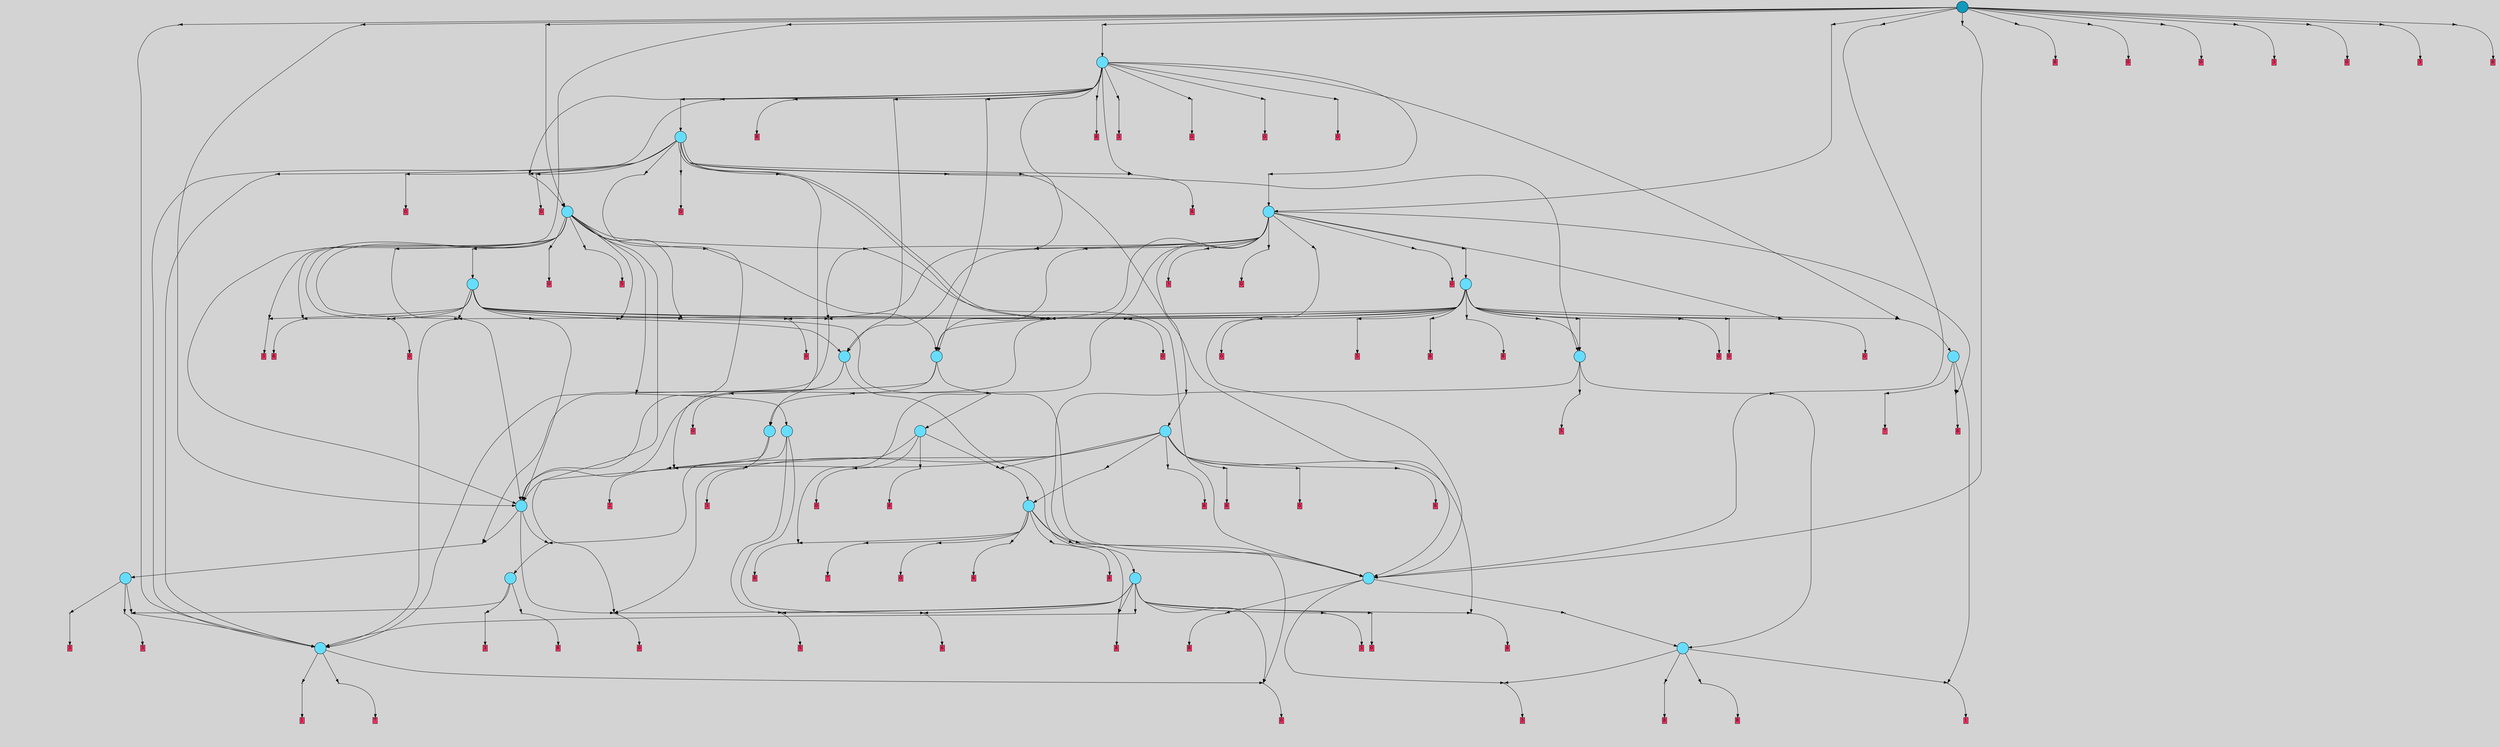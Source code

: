 // File exported with GEGELATI v1.3.1
// On the 2024-04-14 17:35:22
// With the File::TPGGraphDotExporter
digraph{
	graph[pad = "0.212, 0.055" bgcolor = lightgray]
	node[shape=circle style = filled label = ""]
		T0 [fillcolor="#66ddff"]
		T2 [fillcolor="#66ddff"]
		T5 [fillcolor="#66ddff"]
		T7 [fillcolor="#66ddff"]
		T61 [fillcolor="#66ddff"]
		T71 [fillcolor="#66ddff"]
		T97 [fillcolor="#66ddff"]
		T117 [fillcolor="#66ddff"]
		T127 [fillcolor="#66ddff"]
		T163 [fillcolor="#66ddff"]
		T185 [fillcolor="#66ddff"]
		T198 [fillcolor="#66ddff"]
		T221 [fillcolor="#66ddff"]
		T267 [fillcolor="#66ddff"]
		T282 [fillcolor="#66ddff"]
		T335 [fillcolor="#66ddff"]
		T405 [fillcolor="#66ddff"]
		T453 [fillcolor="#66ddff"]
		T464 [fillcolor="#66ddff"]
		T512 [fillcolor="#66ddff"]
		T616 [fillcolor="#66ddff"]
		T662 [fillcolor="#66ddff"]
		T1017 [fillcolor="#1199bb"]
		P39988 [fillcolor="#cccccc" shape=point] //
		I39988 [shape=box style=invis label="5|7&1|7#1|3#2|2#2|6&#92;n7|7&2|7#3|5#3|7#2|6&#92;n2|4&4|3#2|1#4|0#1|6&#92;n5|5&2|7#3|0#1|2#3|3&#92;n7|2&0|5#0|7#4|3#4|4&#92;n7|4&0|5#2|0#4|4#1|3&#92;n2|2&4|3#4|4#1|7#1|0&#92;n1|5&4|3#3|4#0|0#2|4&#92;n2|0&2|5#2|6#1|3#3|6&#92;n0|1&0|2#2|5#1|7#1|0&#92;n"]
		P39988 -> I39988[style=invis]
		A18702 [fillcolor="#ff3366" shape=box margin=0.03 width=0 height=0 label="0"]
		T0 -> P39988 -> A18702
		P39989 [fillcolor="#cccccc" shape=point] //
		I39989 [shape=box style=invis label="3|7&4|4#2|0#4|1#0|2&#92;n7|0&3|6#1|6#1|7#3|1&#92;n5|2&4|7#0|2#4|1#0|1&#92;n7|3&3|3#4|6#2|4#3|5&#92;n7|1&4|0#4|3#0|5#1|3&#92;n4|7&0|6#4|0#0|3#0|1&#92;n6|3&3|1#0|0#2|1#3|0&#92;n0|2&2|0#1|3#4|5#4|1&#92;n3|0&0|0#2|3#4|0#1|4&#92;n"]
		P39989 -> I39989[style=invis]
		A18703 [fillcolor="#ff3366" shape=box margin=0.03 width=0 height=0 label="1"]
		T0 -> P39989 -> A18703
		P39990 [fillcolor="#cccccc" shape=point] //
		I39990 [shape=box style=invis label="5|0&2|1#1|2#3|7#0|4&#92;n1|0&4|6#1|6#2|1#0|7&#92;n3|1&1|5#1|1#3|7#3|5&#92;n6|7&4|2#0|6#3|6#2|2&#92;n0|6&2|5#2|2#2|6#3|6&#92;n1|4&0|1#0|3#3|0#1|5&#92;n4|1&3|4#1|6#1|6#2|1&#92;n4|1&1|5#4|4#0|0#4|4&#92;n3|5&0|7#4|5#1|3#0|6&#92;n"]
		P39990 -> I39990[style=invis]
		A18704 [fillcolor="#ff3366" shape=box margin=0.03 width=0 height=0 label="2"]
		T2 -> P39990 -> A18704
		P39991 [fillcolor="#cccccc" shape=point] //
		I39991 [shape=box style=invis label="5|1&2|5#3|6#0|3#1|3&#92;n7|0&4|3#0|1#0|7#2|1&#92;n3|4&1|5#3|5#0|3#2|7&#92;n5|6&1|3#3|2#0|2#0|3&#92;n4|2&4|3#4|7#2|0#2|0&#92;n5|1&2|2#4|2#1|6#2|6&#92;n4|2&2|0#3|7#1|1#1|0&#92;n6|6&3|6#3|0#2|5#1|0&#92;n7|7&4|6#4|0#3|2#2|3&#92;n"]
		P39991 -> I39991[style=invis]
		A18705 [fillcolor="#ff3366" shape=box margin=0.03 width=0 height=0 label="3"]
		T2 -> P39991 -> A18705
		P39992 [fillcolor="#cccccc" shape=point] //
		I39992 [shape=box style=invis label="5|7&3|1#4|4#0|6#1|3&#92;n6|7&3|6#0|6#0|0#0|4&#92;n7|6&1|1#0|4#2|6#2|2&#92;n6|6&0|2#1|4#0|6#0|4&#92;n"]
		P39992 -> I39992[style=invis]
		A18706 [fillcolor="#ff3366" shape=box margin=0.03 width=0 height=0 label="5"]
		T5 -> P39992 -> A18706
		P39993 [fillcolor="#cccccc" shape=point] //
		I39993 [shape=box style=invis label="7|5&0|2#4|6#4|1#3|2&#92;n5|7&2|7#1|0#4|3#1|0&#92;n1|1&4|7#2|0#3|0#3|7&#92;n0|6&0|2#3|5#3|2#1|7&#92;n2|7&2|3#4|4#0|4#4|2&#92;n5|1&2|7#4|7#1|5#1|4&#92;n"]
		P39993 -> I39993[style=invis]
		A18707 [fillcolor="#ff3366" shape=box margin=0.03 width=0 height=0 label="6"]
		T5 -> P39993 -> A18707
		P39994 [fillcolor="#cccccc" shape=point] //
		I39994 [shape=box style=invis label="3|7&1|4#2|0#4|5#2|4&#92;n2|0&4|0#3|1#3|3#1|6&#92;n4|3&0|3#0|0#1|6#0|0&#92;n6|7&1|3#0|5#1|4#0|7&#92;n7|0&4|1#0|0#2|4#0|1&#92;n1|0&1|5#3|4#1|6#2|3&#92;n0|1&0|7#4|5#0|3#3|4&#92;n1|0&2|5#2|3#2|3#3|1&#92;n5|3&1|1#2|5#4|2#2|7&#92;n6|7&0|2#0|0#0|3#1|2&#92;n"]
		P39994 -> I39994[style=invis]
		A18708 [fillcolor="#ff3366" shape=box margin=0.03 width=0 height=0 label="7"]
		T7 -> P39994 -> A18708
		P39995 [fillcolor="#cccccc" shape=point] //
		I39995 [shape=box style=invis label="1|0&1|0#0|6#2|5#1|0&#92;n0|5&0|2#4|3#3|3#3|2&#92;n6|2&3|5#4|4#2|6#4|2&#92;n6|6&4|4#2|1#4|5#0|1&#92;n2|1&2|0#0|4#3|6#0|2&#92;n"]
		P39995 -> I39995[style=invis]
		A18709 [fillcolor="#ff3366" shape=box margin=0.03 width=0 height=0 label="8"]
		T7 -> P39995 -> A18709
		P39996 [fillcolor="#cccccc" shape=point] //
		I39996 [shape=box style=invis label="3|4&1|4#4|1#4|2#0|6&#92;n5|4&3|1#1|7#0|1#1|6&#92;n1|4&3|3#3|7#0|7#3|3&#92;n1|2&4|7#0|2#4|6#1|2&#92;n1|1&2|4#1|4#3|1#0|0&#92;n1|1&0|3#1|4#3|7#0|5&#92;n3|4&4|5#2|0#4|0#0|4&#92;n4|3&2|4#4|4#3|2#2|2&#92;n2|0&4|6#1|7#1|7#2|4&#92;n4|4&0|4#3|7#2|4#2|2&#92;n"]
		P39996 -> I39996[style=invis]
		A18710 [fillcolor="#ff3366" shape=box margin=0.03 width=0 height=0 label="7"]
		T0 -> P39996 -> A18710
		T5 -> P39990
		P39997 [fillcolor="#cccccc" shape=point] //
		I39997 [shape=box style=invis label="0|1&2|3#2|1#0|4#1|2&#92;n"]
		P39997 -> I39997[style=invis]
		A18711 [fillcolor="#ff3366" shape=box margin=0.03 width=0 height=0 label="1"]
		T7 -> P39997 -> A18711
		P39998 [fillcolor="#cccccc" shape=point] //
		I39998 [shape=box style=invis label="7|1&3|6#3|3#2|2#1|6&#92;n1|0&3|2#3|2#1|2#2|4&#92;n4|3&1|5#2|4#4|0#0|0&#92;n1|7&1|7#4|7#1|3#3|4&#92;n"]
		P39998 -> I39998[style=invis]
		A18712 [fillcolor="#ff3366" shape=box margin=0.03 width=0 height=0 label="3"]
		T61 -> P39998 -> A18712
		T61 -> P39997
		P39999 [fillcolor="#cccccc" shape=point] //
		I39999 [shape=box style=invis label="0|0&2|6#3|7#1|4#2|2&#92;n1|0&3|5#0|0#4|1#1|3&#92;n3|3&1|4#4|6#4|4#4|0&#92;n1|1&0|2#3|7#4|6#0|5&#92;n1|7&3|4#3|6#2|2#2|4&#92;n"]
		P39999 -> I39999[style=invis]
		A18713 [fillcolor="#ff3366" shape=box margin=0.03 width=0 height=0 label="8"]
		T61 -> P39999 -> A18713
		P40000 [fillcolor="#cccccc" shape=point] //
		I40000 [shape=box style=invis label="0|0&1|3#3|2#1|4#2|2&#92;n1|7&3|4#3|6#2|2#3|4&#92;n0|0&3|6#4|3#4|3#3|3&#92;n"]
		P40000 -> I40000[style=invis]
		A18714 [fillcolor="#ff3366" shape=box margin=0.03 width=0 height=0 label="8"]
		T61 -> P40000 -> A18714
		P40001 [fillcolor="#cccccc" shape=point] //
		I40001 [shape=box style=invis label="0|0&1|2#4|4#1|5#0|7&#92;n4|1&0|1#2|7#4|6#0|5&#92;n7|4&0|0#2|0#4|2#4|0&#92;n3|1&4|0#4|4#4|7#3|0&#92;n"]
		P40001 -> I40001[style=invis]
		A18715 [fillcolor="#ff3366" shape=box margin=0.03 width=0 height=0 label="8"]
		T71 -> P40001 -> A18715
		P40002 [fillcolor="#cccccc" shape=point] //
		I40002 [shape=box style=invis label="2|0&4|4#2|1#4|5#1|6&#92;n0|3&3|7#4|7#3|7#0|5&#92;n5|5&2|3#1|6#1|2#2|0&#92;n7|7&2|7#2|5#3|1#3|5&#92;n5|3&0|6#2|2#2|2#4|0&#92;n2|5&2|5#3|4#1|6#1|2&#92;n6|1&1|6#0|0#0|3#4|2&#92;n"]
		P40002 -> I40002[style=invis]
		T71 -> P40002 -> T61
		T71 -> P39998
		P40003 [fillcolor="#cccccc" shape=point] //
		I40003 [shape=box style=invis label="7|3&0|4#3|7#0|1#2|1&#92;n4|1&2|3#1|0#2|1#0|0&#92;n6|3&2|3#1|0#1|1#0|4&#92;n4|0&2|2#0|3#4|2#0|5&#92;n3|2&0|2#3|7#0|1#0|2&#92;n2|5&4|7#1|4#3|2#0|7&#92;n"]
		P40003 -> I40003[style=invis]
		T97 -> P40003 -> T61
		P40004 [fillcolor="#cccccc" shape=point] //
		I40004 [shape=box style=invis label="0|7&4|4#3|2#2|7#2|4&#92;n4|4&0|5#0|5#3|4#3|2&#92;n5|7&2|1#4|6#1|4#0|5&#92;n1|2&4|3#4|0#1|1#0|0&#92;n0|1&2|2#1|4#3|1#1|6&#92;n6|6&1|0#0|5#2|1#4|5&#92;n5|2&1|1#1|6#2|0#4|0&#92;n4|0&2|6#1|1#1|2#4|2&#92;n"]
		P40004 -> I40004[style=invis]
		A18716 [fillcolor="#ff3366" shape=box margin=0.03 width=0 height=0 label="5"]
		T97 -> P40004 -> A18716
		T97 -> P39988
		P40005 [fillcolor="#cccccc" shape=point] //
		I40005 [shape=box style=invis label="1|1&0|1#3|7#4|6#0|5&#92;n0|0&2|6#3|2#1|4#2|2&#92;n3|4&1|3#2|2#3|7#0|7&#92;n1|7&3|4#3|6#2|2#2|4&#92;n"]
		P40005 -> I40005[style=invis]
		T117 -> P40005 -> T0
		P40006 [fillcolor="#cccccc" shape=point] //
		I40006 [shape=box style=invis label="2|2&3|1#3|6#2|3#1|3&#92;n7|4&3|6#3|3#2|2#1|6&#92;n5|6&1|3#0|0#3|2#0|1&#92;n4|7&1|0#2|4#4|0#0|4&#92;n5|0&0|3#0|3#3|3#3|3&#92;n0|2&0|3#4|5#4|6#4|7&#92;n"]
		P40006 -> I40006[style=invis]
		A18717 [fillcolor="#ff3366" shape=box margin=0.03 width=0 height=0 label="3"]
		T117 -> P40006 -> A18717
		P40007 [fillcolor="#cccccc" shape=point] //
		I40007 [shape=box style=invis label="2|2&0|1#3|6#2|3#1|3&#92;n7|1&3|6#3|3#2|2#1|6&#92;n5|6&2|3#0|0#3|2#0|1&#92;n4|7&1|0#2|4#4|0#0|4&#92;n4|5&0|3#3|4#3|4#3|3&#92;n1|2&2|7#3|3#1|5#3|1&#92;n"]
		P40007 -> I40007[style=invis]
		A18718 [fillcolor="#ff3366" shape=box margin=0.03 width=0 height=0 label="3"]
		T117 -> P40007 -> A18718
		P40008 [fillcolor="#cccccc" shape=point] //
		I40008 [shape=box style=invis label="0|0&1|6#3|2#1|4#2|2&#92;n1|0&0|1#3|7#4|6#0|5&#92;n2|5&3|1#4|1#3|0#3|7&#92;n1|7&3|4#3|6#2|2#2|4&#92;n"]
		P40008 -> I40008[style=invis]
		A18719 [fillcolor="#ff3366" shape=box margin=0.03 width=0 height=0 label="8"]
		T127 -> P40008 -> A18719
		T127 -> P40005
		P40009 [fillcolor="#cccccc" shape=point] //
		I40009 [shape=box style=invis label="0|2&4|1#1|1#1|7#2|3&#92;n4|7&3|3#2|5#0|6#3|7&#92;n6|7&2|7#2|3#2|4#3|0&#92;n1|2&2|7#3|0#3|5#3|1&#92;n4|7&1|4#2|1#2|6#0|1&#92;n5|0&2|7#0|0#3|2#1|1&#92;n6|5&0|5#4|4#0|3#4|5&#92;n"]
		P40009 -> I40009[style=invis]
		A18720 [fillcolor="#ff3366" shape=box margin=0.03 width=0 height=0 label="3"]
		T127 -> P40009 -> A18720
		P40010 [fillcolor="#cccccc" shape=point] //
		I40010 [shape=box style=invis label="2|5&1|2#1|7#4|0#1|7&#92;n2|6&0|7#4|7#2|7#4|3&#92;n4|2&0|4#2|7#2|6#0|5&#92;n3|5&2|1#0|6#0|1#2|4&#92;n3|3&1|1#1|7#2|1#2|5&#92;n0|7&3|2#1|5#1|6#1|4&#92;n"]
		P40010 -> I40010[style=invis]
		A18721 [fillcolor="#ff3366" shape=box margin=0.03 width=0 height=0 label="0"]
		T163 -> P40010 -> A18721
		P40011 [fillcolor="#cccccc" shape=point] //
		I40011 [shape=box style=invis label="1|0&3|5#0|0#4|1#1|3&#92;n0|0&2|6#3|7#1|4#2|2&#92;n3|3&1|4#4|6#4|4#4|0&#92;n1|2&4|6#4|1#1|4#4|3&#92;n1|1&0|2#3|7#4|6#0|1&#92;n1|7&3|4#3|6#2|2#2|4&#92;n"]
		P40011 -> I40011[style=invis]
		T163 -> P40011 -> T117
		P40012 [fillcolor="#cccccc" shape=point] //
		I40012 [shape=box style=invis label="6|6&0|2#1|4#1|6#0|4&#92;n7|6&1|1#0|4#2|6#2|2&#92;n5|7&3|1#4|4#0|6#1|3&#92;n"]
		P40012 -> I40012[style=invis]
		T163 -> P40012 -> T127
		P40013 [fillcolor="#cccccc" shape=point] //
		I40013 [shape=box style=invis label="5|0&1|2#2|2#0|1#4|3&#92;n6|6&2|6#4|0#1|5#1|7&#92;n"]
		P40013 -> I40013[style=invis]
		A18722 [fillcolor="#ff3366" shape=box margin=0.03 width=0 height=0 label="0"]
		T185 -> P40013 -> A18722
		P40014 [fillcolor="#cccccc" shape=point] //
		I40014 [shape=box style=invis label="0|0&1|3#3|2#1|4#2|2&#92;n3|4&1|3#2|2#2|7#0|7&#92;n0|0&3|6#4|3#4|3#3|3&#92;n1|7&3|4#3|6#2|2#2|4&#92;n"]
		P40014 -> I40014[style=invis]
		A18723 [fillcolor="#ff3366" shape=box margin=0.03 width=0 height=0 label="8"]
		T185 -> P40014 -> A18723
		P40015 [fillcolor="#cccccc" shape=point] //
		I40015 [shape=box style=invis label="5|6&4|2#4|1#3|1#4|2&#92;n1|2&1|3#4|1#2|1#0|7&#92;n6|0&1|4#0|5#1|7#4|5&#92;n3|3&4|1#2|1#4|3#4|1&#92;n5|7&0|1#2|6#1|6#2|4&#92;n"]
		P40015 -> I40015[style=invis]
		T185 -> P40015 -> T163
		P40016 [fillcolor="#cccccc" shape=point] //
		I40016 [shape=box style=invis label="7|1&3|6#3|3#2|2#1|4&#92;n2|2&3|2#1|5#0|7#0|5&#92;n6|2&1|7#1|5#4|0#1|2&#92;n1|2&2|4#3|3#1|4#3|1&#92;n1|4&3|2#4|5#1|2#3|7&#92;n3|5&1|1#2|7#1|4#0|7&#92;n3|0&0|5#3|0#4|7#3|3&#92;n1|2&2|3#3|0#0|3#1|3&#92;n"]
		P40016 -> I40016[style=invis]
		A18724 [fillcolor="#ff3366" shape=box margin=0.03 width=0 height=0 label="3"]
		T198 -> P40016 -> A18724
		P40017 [fillcolor="#cccccc" shape=point] //
		I40017 [shape=box style=invis label="0|1&4|2#4|5#3|4#0|3&#92;n4|0&3|2#4|4#3|4#3|7&#92;n6|3&3|7#2|4#2|5#2|1&#92;n"]
		P40017 -> I40017[style=invis]
		A18725 [fillcolor="#ff3366" shape=box margin=0.03 width=0 height=0 label="8"]
		T198 -> P40017 -> A18725
		P40018 [fillcolor="#cccccc" shape=point] //
		I40018 [shape=box style=invis label="1|5&1|5#1|0#3|4#3|5&#92;n0|0&2|6#3|2#1|4#2|2&#92;n2|6&1|1#1|4#3|3#0|7&#92;n1|7&2|4#3|6#2|2#2|4&#92;n3|4&1|3#2|2#2|7#0|7&#92;n"]
		P40018 -> I40018[style=invis]
		T198 -> P40018 -> T0
		T198 -> P39992
		P40019 [fillcolor="#cccccc" shape=point] //
		I40019 [shape=box style=invis label="5|7&1|7#1|3#2|2#2|6&#92;n7|7&2|7#3|5#3|7#2|6&#92;n2|4&4|3#2|1#4|0#1|6&#92;n5|5&2|7#3|0#1|2#1|3&#92;n7|2&0|5#0|7#4|3#4|4&#92;n2|0&2|5#2|6#1|3#3|6&#92;n2|2&4|3#4|4#1|7#1|0&#92;n7|4&0|5#2|0#4|4#1|3&#92;n0|1&0|2#2|5#1|7#1|0&#92;n"]
		P40019 -> I40019[style=invis]
		A18726 [fillcolor="#ff3366" shape=box margin=0.03 width=0 height=0 label="0"]
		T198 -> P40019 -> A18726
		T198 -> P39988
		T198 -> P39993
		T198 -> P40014
		T198 -> P40010
		P40020 [fillcolor="#cccccc" shape=point] //
		I40020 [shape=box style=invis label="2|0&1|5#3|2#0|3#3|3&#92;n3|4&1|3#2|2#0|7#0|5&#92;n7|2&0|4#3|6#0|0#4|2&#92;n1|7&3|4#3|6#1|2#2|4&#92;n"]
		P40020 -> I40020[style=invis]
		T221 -> P40020 -> T71
		P40021 [fillcolor="#cccccc" shape=point] //
		I40021 [shape=box style=invis label="2|0&4|0#3|1#3|3#1|6&#92;n4|3&0|3#0|0#1|6#0|0&#92;n1|0&1|5#3|4#1|6#2|3&#92;n7|0&4|1#0|0#2|4#0|1&#92;n6|7&1|3#0|5#1|4#0|7&#92;n0|1&0|7#4|5#0|3#3|4&#92;n1|0&2|5#2|3#2|3#3|1&#92;n5|3&1|1#2|5#4|2#1|7&#92;n6|7&0|2#0|0#0|3#1|2&#92;n"]
		P40021 -> I40021[style=invis]
		A18727 [fillcolor="#ff3366" shape=box margin=0.03 width=0 height=0 label="7"]
		T221 -> P40021 -> A18727
		P40022 [fillcolor="#cccccc" shape=point] //
		I40022 [shape=box style=invis label="1|1&0|1#3|7#4|6#0|5&#92;n3|4&1|3#2|2#2|7#0|7&#92;n1|7&3|4#3|5#2|2#2|4&#92;n2|6&1|1#1|4#3|3#0|7&#92;n0|0&2|6#3|2#1|4#2|2&#92;n"]
		P40022 -> I40022[style=invis]
		A18728 [fillcolor="#ff3366" shape=box margin=0.03 width=0 height=0 label="8"]
		T221 -> P40022 -> A18728
		P40023 [fillcolor="#cccccc" shape=point] //
		I40023 [shape=box style=invis label="7|4&0|3#3|0#4|4#1|3&#92;n0|6&2|6#3|4#4|0#4|4&#92;n7|2&0|5#2|7#4|3#4|3&#92;n5|7&1|7#1|3#4|2#2|6&#92;n7|5&3|3#2|0#3|6#0|6&#92;n2|0&2|5#2|4#1|3#3|6&#92;n7|7&2|7#3|5#3|7#2|6&#92;n"]
		P40023 -> I40023[style=invis]
		T221 -> P40023 -> T198
		P40024 [fillcolor="#cccccc" shape=point] //
		I40024 [shape=box style=invis label="7|2&0|5#0|7#4|3#4|4&#92;n5|0&0|4#2|6#2|6#2|5&#92;n0|4&3|3#4|1#1|0#3|6&#92;n0|1&0|2#0|5#1|7#1|0&#92;n2|6&2|5#2|5#1|3#3|6&#92;n1|5&4|3#3|4#0|0#2|4&#92;n0|2&0|1#1|5#1|5#1|1&#92;n7|4&0|5#2|0#0|4#1|3&#92;n"]
		P40024 -> I40024[style=invis]
		A18729 [fillcolor="#ff3366" shape=box margin=0.03 width=0 height=0 label="0"]
		T221 -> P40024 -> A18729
		P40025 [fillcolor="#cccccc" shape=point] //
		I40025 [shape=box style=invis label="5|0&3|2#4|4#3|4#0|7&#92;n"]
		P40025 -> I40025[style=invis]
		A18730 [fillcolor="#ff3366" shape=box margin=0.03 width=0 height=0 label="8"]
		T221 -> P40025 -> A18730
		P40026 [fillcolor="#cccccc" shape=point] //
		I40026 [shape=box style=invis label="1|7&3|4#3|6#1|2#2|4&#92;n3|4&1|3#2|2#2|7#0|5&#92;n2|0&1|5#3|2#0|3#3|3&#92;n"]
		P40026 -> I40026[style=invis]
		A18731 [fillcolor="#ff3366" shape=box margin=0.03 width=0 height=0 label="8"]
		T221 -> P40026 -> A18731
		P40027 [fillcolor="#cccccc" shape=point] //
		I40027 [shape=box style=invis label="1|3&3|3#4|7#1|3#0|1&#92;n5|0&3|3#0|5#1|5#2|6&#92;n1|3&1|5#0|1#4|7#3|5&#92;n3|2&0|2#0|0#1|0#3|5&#92;n2|3&4|4#3|0#1|4#1|5&#92;n5|3&0|7#2|4#1|7#4|7&#92;n6|7&3|3#2|5#4|3#3|5&#92;n6|2&4|0#2|7#1|6#0|7&#92;n5|6&1|5#0|2#4|0#1|3&#92;n7|5&3|1#3|7#4|2#1|3&#92;n"]
		P40027 -> I40027[style=invis]
		A18732 [fillcolor="#ff3366" shape=box margin=0.03 width=0 height=0 label="0"]
		T267 -> P40027 -> A18732
		T267 -> P40015
		P40028 [fillcolor="#cccccc" shape=point] //
		I40028 [shape=box style=invis label="3|3&4|7#2|1#4|3#4|1&#92;n5|6&4|2#4|1#3|1#4|2&#92;n1|2&2|4#2|0#1|0#3|6&#92;n5|7&0|1#2|6#1|6#2|4&#92;n6|0&2|4#1|5#1|7#4|5&#92;n1|2&1|3#4|1#2|1#0|7&#92;n"]
		P40028 -> I40028[style=invis]
		T267 -> P40028 -> T221
		P40029 [fillcolor="#cccccc" shape=point] //
		I40029 [shape=box style=invis label="5|0&3|3#4|4#3|7#0|7&#92;n7|2&1|3#4|6#4|1#1|3&#92;n"]
		P40029 -> I40029[style=invis]
		A18733 [fillcolor="#ff3366" shape=box margin=0.03 width=0 height=0 label="8"]
		T267 -> P40029 -> A18733
		P40030 [fillcolor="#cccccc" shape=point] //
		I40030 [shape=box style=invis label="0|1&4|2#4|5#3|4#0|3&#92;n7|0&3|2#1|4#0|0#3|3&#92;n6|3&0|7#2|4#2|5#3|1&#92;n"]
		P40030 -> I40030[style=invis]
		A18734 [fillcolor="#ff3366" shape=box margin=0.03 width=0 height=0 label="8"]
		T282 -> P40030 -> A18734
		T282 -> P40015
		P40031 [fillcolor="#cccccc" shape=point] //
		I40031 [shape=box style=invis label="5|6&4|2#4|1#3|1#4|2&#92;n1|2&2|4#2|0#1|0#3|6&#92;n6|7&0|1#4|3#3|6#3|1&#92;n6|0&2|4#1|5#1|7#4|5&#92;n5|7&0|1#2|6#1|6#2|4&#92;n1|2&1|3#4|1#2|1#0|7&#92;n"]
		P40031 -> I40031[style=invis]
		T282 -> P40031 -> T221
		P40032 [fillcolor="#cccccc" shape=point] //
		I40032 [shape=box style=invis label="7|2&0|5#0|7#4|3#4|1&#92;n5|0&0|4#2|6#2|6#2|5&#92;n0|4&3|3#4|1#1|0#3|6&#92;n7|4&0|5#2|0#0|4#1|3&#92;n2|6&2|5#2|5#1|3#3|6&#92;n0|2&0|1#1|5#1|5#1|1&#92;n0|1&0|2#0|5#1|7#1|0&#92;n"]
		P40032 -> I40032[style=invis]
		A18735 [fillcolor="#ff3366" shape=box margin=0.03 width=0 height=0 label="0"]
		T282 -> P40032 -> A18735
		T282 -> P40017
		P40033 [fillcolor="#cccccc" shape=point] //
		I40033 [shape=box style=invis label="7|6&2|2#1|3#4|0#4|3&#92;n4|7&2|1#0|1#2|2#4|6&#92;n5|4&0|2#4|4#4|6#4|7&#92;n0|0&3|4#3|2#2|4#2|2&#92;n0|3&4|5#4|6#2|3#2|0&#92;n0|5&3|6#2|4#1|0#0|2&#92;n"]
		P40033 -> I40033[style=invis]
		A18736 [fillcolor="#ff3366" shape=box margin=0.03 width=0 height=0 label="8"]
		T282 -> P40033 -> A18736
		T282 -> P40010
		T282 -> P40012
		T282 -> P40028
		P40034 [fillcolor="#cccccc" shape=point] //
		I40034 [shape=box style=invis label="4|7&2|1#0|1#2|2#3|6&#92;n0|3&4|5#4|6#2|3#2|0&#92;n4|4&0|2#4|4#4|6#4|7&#92;n7|3&3|0#3|4#0|5#1|0&#92;n0|0&3|4#3|2#2|4#2|2&#92;n"]
		P40034 -> I40034[style=invis]
		A18737 [fillcolor="#ff3366" shape=box margin=0.03 width=0 height=0 label="8"]
		T282 -> P40034 -> A18737
		T335 -> P40011
		P40035 [fillcolor="#cccccc" shape=point] //
		I40035 [shape=box style=invis label="7|5&0|2#4|6#4|1#3|2&#92;n5|7&2|7#1|0#4|3#1|0&#92;n2|7&2|3#4|4#0|4#4|2&#92;n0|4&0|2#3|5#3|2#1|7&#92;n1|1&4|7#2|0#3|0#3|7&#92;n"]
		P40035 -> I40035[style=invis]
		T335 -> P40035 -> T2
		P40036 [fillcolor="#cccccc" shape=point] //
		I40036 [shape=box style=invis label="2|2&0|1#3|6#2|3#1|3&#92;n4|7&1|0#2|4#4|1#0|4&#92;n4|5&2|3#3|4#3|4#3|3&#92;n0|2&0|3#4|5#4|6#4|0&#92;n3|0&4|1#2|2#4|0#0|4&#92;n5|6&2|3#0|0#3|2#0|1&#92;n1|2&2|7#3|3#1|5#3|1&#92;n"]
		P40036 -> I40036[style=invis]
		T335 -> P40036 -> T267
		P40037 [fillcolor="#cccccc" shape=point] //
		I40037 [shape=box style=invis label="0|1&4|2#4|5#3|4#0|3&#92;n6|3&0|7#2|4#2|5#2|1&#92;n4|0&3|2#4|4#3|4#3|7&#92;n"]
		P40037 -> I40037[style=invis]
		A18738 [fillcolor="#ff3366" shape=box margin=0.03 width=0 height=0 label="8"]
		T405 -> P40037 -> A18738
		P40038 [fillcolor="#cccccc" shape=point] //
		I40038 [shape=box style=invis label="3|4&1|3#2|2#3|7#0|5&#92;n7|6&3|4#4|3#0|3#0|1&#92;n7|0&0|4#3|6#0|0#4|2&#92;n1|7&3|4#3|6#1|2#2|4&#92;n"]
		P40038 -> I40038[style=invis]
		T405 -> P40038 -> T71
		P40039 [fillcolor="#cccccc" shape=point] //
		I40039 [shape=box style=invis label="7|2&0|5#3|7#4|3#3|4&#92;n5|5&2|7#3|0#3|2#3|3&#92;n0|0&2|6#1|3#3|3#4|7&#92;n1|4&1|7#0|1#0|2#4|5&#92;n1|5&4|3#3|4#0|0#2|4&#92;n0|4&2|5#1|0#0|0#1|4&#92;n2|6&0|0#0|4#2|7#1|6&#92;n2|4&4|3#2|1#4|0#1|4&#92;n7|7&2|7#1|5#3|7#2|1&#92;n2|2&0|3#4|4#1|7#1|0&#92;n"]
		P40039 -> I40039[style=invis]
		A18739 [fillcolor="#ff3366" shape=box margin=0.03 width=0 height=0 label="0"]
		T405 -> P40039 -> A18739
		P40040 [fillcolor="#cccccc" shape=point] //
		I40040 [shape=box style=invis label="7|4&0|5#2|3#0|4#1|3&#92;n5|0&0|4#2|6#2|6#2|5&#92;n0|2&0|1#1|5#1|5#1|1&#92;n0|1&0|2#0|5#1|7#1|0&#92;n3|1&4|1#1|4#1|1#2|4&#92;n1|6&2|5#0|7#0|0#1|3&#92;n0|4&4|3#4|1#1|0#3|6&#92;n1|5&4|3#3|4#0|0#2|4&#92;n2|6&0|5#2|5#1|3#3|6&#92;n"]
		P40040 -> I40040[style=invis]
		A18740 [fillcolor="#ff3366" shape=box margin=0.03 width=0 height=0 label="0"]
		T405 -> P40040 -> A18740
		P40041 [fillcolor="#cccccc" shape=point] //
		I40041 [shape=box style=invis label="1|2&1|3#4|1#3|1#0|7&#92;n7|3&1|6#0|4#2|7#4|2&#92;n5|6&4|2#4|1#3|1#4|2&#92;n3|0&1|0#0|5#1|7#4|5&#92;n"]
		P40041 -> I40041[style=invis]
		T405 -> P40041 -> T163
		P40042 [fillcolor="#cccccc" shape=point] //
		I40042 [shape=box style=invis label="2|6&0|7#4|7#2|7#4|3&#92;n3|3&1|1#1|7#2|1#2|5&#92;n3|5&2|1#0|6#0|1#4|4&#92;n4|2&0|4#2|7#2|6#0|5&#92;n0|7&3|2#1|5#1|6#1|4&#92;n"]
		P40042 -> I40042[style=invis]
		A18741 [fillcolor="#ff3366" shape=box margin=0.03 width=0 height=0 label="0"]
		T405 -> P40042 -> A18741
		P40043 [fillcolor="#cccccc" shape=point] //
		I40043 [shape=box style=invis label="1|2&2|7#2|0#1|0#3|6&#92;n1|2&1|3#4|1#2|1#0|7&#92;n2|4&4|3#4|3#3|4#0|5&#92;n5|7&0|1#2|6#1|6#2|4&#92;n6|0&1|4#0|5#1|7#4|5&#92;n5|6&2|2#4|1#3|1#4|2&#92;n3|3&4|1#2|1#4|3#4|1&#92;n"]
		P40043 -> I40043[style=invis]
		T405 -> P40043 -> T335
		P40044 [fillcolor="#cccccc" shape=point] //
		I40044 [shape=box style=invis label="6|0&3|6#0|4#3|2#4|4&#92;n3|6&1|0#2|2#0|7#3|5&#92;n"]
		P40044 -> I40044[style=invis]
		T405 -> P40044 -> T185
		P40045 [fillcolor="#cccccc" shape=point] //
		I40045 [shape=box style=invis label="3|2&3|2#1|5#0|7#4|2&#92;n1|5&1|5#1|0#3|4#0|5&#92;n2|6&1|1#1|4#3|3#0|7&#92;n0|0&2|6#3|2#1|4#2|2&#92;n1|7&2|4#3|6#2|2#2|4&#92;n3|4&1|3#2|2#2|7#0|7&#92;n"]
		P40045 -> I40045[style=invis]
		T405 -> P40045 -> T0
		P40046 [fillcolor="#cccccc" shape=point] //
		I40046 [shape=box style=invis label="5|2&1|6#2|4#3|0#2|1&#92;n1|0&3|2#2|2#1|2#2|4&#92;n7|1&3|6#3|3#2|2#1|6&#92;n1|7&1|7#4|7#1|3#3|4&#92;n"]
		P40046 -> I40046[style=invis]
		A18742 [fillcolor="#ff3366" shape=box margin=0.03 width=0 height=0 label="3"]
		T405 -> P40046 -> A18742
		P40047 [fillcolor="#cccccc" shape=point] //
		I40047 [shape=box style=invis label="0|0&2|6#3|2#1|4#2|2&#92;n1|5&1|5#1|0#3|4#0|5&#92;n2|6&1|1#1|4#3|3#0|7&#92;n3|2&3|2#1|5#0|7#4|2&#92;n2|0&1|0#4|0#3|1#2|3&#92;n1|7&2|4#3|6#2|2#2|4&#92;n"]
		P40047 -> I40047[style=invis]
		T405 -> P40047 -> T0
		T453 -> P40037
		T453 -> P40038
		T453 -> P40040
		P40048 [fillcolor="#cccccc" shape=point] //
		I40048 [shape=box style=invis label="1|2&1|3#4|1#3|1#0|7&#92;n7|3&1|6#0|4#2|7#4|2&#92;n5|6&4|2#4|1#3|1#4|2&#92;n3|0&1|0#0|5#1|7#4|5&#92;n5|2&0|2#3|2#1|5#0|6&#92;n"]
		P40048 -> I40048[style=invis]
		T453 -> P40048 -> T405
		P40049 [fillcolor="#cccccc" shape=point] //
		I40049 [shape=box style=invis label="0|6&4|5#0|2#2|1#4|7&#92;n0|3&0|7#0|4#0|5#1|6&#92;n3|7&1|1#1|7#1|1#2|5&#92;n2|0&2|0#2|7#3|0#0|4&#92;n4|2&0|4#2|7#4|6#0|5&#92;n2|0&1|1#3|2#2|1#0|0&#92;n0|7&3|2#4|5#1|4#1|4&#92;n"]
		P40049 -> I40049[style=invis]
		A18743 [fillcolor="#ff3366" shape=box margin=0.03 width=0 height=0 label="0"]
		T453 -> P40049 -> A18743
		P40050 [fillcolor="#cccccc" shape=point] //
		I40050 [shape=box style=invis label="3|2&2|7#2|0#1|0#3|6&#92;n1|2&1|3#4|1#2|1#0|7&#92;n3|3&4|1#2|1#4|3#4|1&#92;n5|7&0|1#2|6#1|6#2|4&#92;n6|0&1|4#0|5#1|7#4|5&#92;n5|6&2|2#4|1#3|1#4|2&#92;n2|4&4|3#4|3#3|4#0|5&#92;n"]
		P40050 -> I40050[style=invis]
		T453 -> P40050 -> T335
		T453 -> P40044
		T453 -> P40046
		T453 -> P40047
		T453 -> P40010
		P40051 [fillcolor="#cccccc" shape=point] //
		I40051 [shape=box style=invis label="0|0&0|5#3|6#0|6#2|3&#92;n7|6&1|4#1|6#2|5#4|3&#92;n3|5&4|1#0|4#3|4#4|2&#92;n0|7&3|4#4|0#1|5#1|1&#92;n6|2&0|2#2|4#4|3#3|4&#92;n4|6&0|6#2|5#1|2#1|4&#92;n2|3&2|0#1|7#4|6#1|1&#92;n"]
		P40051 -> I40051[style=invis]
		T453 -> P40051 -> T5
		P40052 [fillcolor="#cccccc" shape=point] //
		I40052 [shape=box style=invis label="4|0&2|6#1|1#0|2#4|2&#92;n7|5&2|1#1|0#1|1#0|6&#92;n0|3&2|3#4|0#1|3#3|5&#92;n3|0&3|6#2|0#4|7#1|2&#92;n1|5&4|3#4|0#1|1#0|0&#92;n3|4&0|4#0|7#3|0#2|3&#92;n0|6&2|7#1|4#3|1#1|6&#92;n1|6&0|4#1|5#4|2#0|0&#92;n1|4&0|5#0|5#4|7#0|4&#92;n"]
		P40052 -> I40052[style=invis]
		A18744 [fillcolor="#ff3366" shape=box margin=0.03 width=0 height=0 label="5"]
		T453 -> P40052 -> A18744
		P40053 [fillcolor="#cccccc" shape=point] //
		I40053 [shape=box style=invis label="3|4&1|3#2|2#3|7#0|5&#92;n7|0&0|4#3|6#0|0#4|2&#92;n7|6&3|6#4|3#0|3#0|1&#92;n"]
		P40053 -> I40053[style=invis]
		T453 -> P40053 -> T71
		P40054 [fillcolor="#cccccc" shape=point] //
		I40054 [shape=box style=invis label="3|0&1|0#0|5#1|7#4|5&#92;n0|7&2|1#0|5#0|7#3|6&#92;n1|2&1|3#4|1#2|1#0|7&#92;n5|6&4|2#4|1#3|1#4|2&#92;n"]
		P40054 -> I40054[style=invis]
		T453 -> P40054 -> T163
		P40055 [fillcolor="#cccccc" shape=point] //
		I40055 [shape=box style=invis label="4|0&3|2#4|4#3|4#3|7&#92;n4|1&4|4#1|0#4|7#4|1&#92;n0|1&4|2#4|5#3|4#0|3&#92;n5|7&0|0#4|2#1|2#2|3&#92;n1|3&0|7#3|4#2|1#4|1&#92;n2|0&3|0#2|7#0|4#1|4&#92;n2|2&1|0#0|6#2|1#4|0&#92;n"]
		P40055 -> I40055[style=invis]
		A18745 [fillcolor="#ff3366" shape=box margin=0.03 width=0 height=0 label="8"]
		T464 -> P40055 -> A18745
		P40056 [fillcolor="#cccccc" shape=point] //
		I40056 [shape=box style=invis label="4|7&0|7#2|0#4|3#1|2&#92;n1|0&1|5#1|5#1|3#2|5&#92;n1|2&2|7#3|3#1|5#3|1&#92;n5|0&4|3#0|0#3|2#0|1&#92;n1|1&3|6#3|3#2|7#1|1&#92;n"]
		P40056 -> I40056[style=invis]
		T464 -> P40056 -> T7
		P40057 [fillcolor="#cccccc" shape=point] //
		I40057 [shape=box style=invis label="1|0&1|0#0|6#2|5#1|0&#92;n0|5&0|2#4|3#3|2#3|2&#92;n6|6&4|4#2|1#4|5#0|1&#92;n6|2&3|5#4|4#2|6#4|2&#92;n2|1&2|0#0|4#3|6#0|2&#92;n"]
		P40057 -> I40057[style=invis]
		A18746 [fillcolor="#ff3366" shape=box margin=0.03 width=0 height=0 label="8"]
		T464 -> P40057 -> A18746
		P40058 [fillcolor="#cccccc" shape=point] //
		I40058 [shape=box style=invis label="2|0&4|4#2|1#4|3#0|6&#92;n4|2&0|0#0|2#4|4#1|5&#92;n6|1&2|7#3|7#3|3#3|3&#92;n7|3&2|1#1|7#2|5#2|5&#92;n4|1&0|0#1|5#4|0#1|1&#92;n5|3&1|1#3|7#4|5#4|0&#92;n1|0&0|0#1|3#3|2#2|7&#92;n5|3&3|1#3|5#1|5#3|3&#92;n"]
		P40058 -> I40058[style=invis]
		A18747 [fillcolor="#ff3366" shape=box margin=0.03 width=0 height=0 label="0"]
		T464 -> P40058 -> A18747
		P40059 [fillcolor="#cccccc" shape=point] //
		I40059 [shape=box style=invis label="1|2&1|3#4|1#2|1#0|7&#92;n3|0&1|0#0|5#1|7#4|5&#92;n5|6&4|2#4|1#3|1#4|2&#92;n"]
		P40059 -> I40059[style=invis]
		T464 -> P40059 -> T163
		T464 -> P40042
		T464 -> P40043
		T464 -> P40045
		P40060 [fillcolor="#cccccc" shape=point] //
		I40060 [shape=box style=invis label="5|1&1|5#0|1#4|2#3|0&#92;n0|2&0|1#1|5#1|5#1|1&#92;n7|2&0|5#0|7#4|3#4|4&#92;n0|4&0|3#4|1#1|0#3|6&#92;n2|6&2|5#2|5#1|3#3|6&#92;n5|0&0|4#2|6#2|6#2|5&#92;n0|0&4|2#1|6#0|4#3|5&#92;n7|4&0|5#2|0#0|4#1|3&#92;n"]
		P40060 -> I40060[style=invis]
		A18748 [fillcolor="#ff3366" shape=box margin=0.03 width=0 height=0 label="0"]
		T464 -> P40060 -> A18748
		P40061 [fillcolor="#cccccc" shape=point] //
		I40061 [shape=box style=invis label="1|3&4|6#4|5#4|6#2|3&#92;n6|6&3|1#3|3#4|2#3|5&#92;n3|0&1|5#2|1#1|6#0|2&#92;n2|5&3|4#2|5#1|3#0|5&#92;n6|2&3|1#4|3#0|1#1|5&#92;n4|4&2|2#4|5#0|6#0|5&#92;n0|5&4|0#4|5#1|6#0|4&#92;n1|4&4|1#3|0#3|4#0|4&#92;n"]
		P40061 -> I40061[style=invis]
		A18749 [fillcolor="#ff3366" shape=box margin=0.03 width=0 height=0 label="0"]
		T464 -> P40061 -> A18749
		P40062 [fillcolor="#cccccc" shape=point] //
		I40062 [shape=box style=invis label="1|6&2|0#4|0#1|6#1|0&#92;n1|5&3|3#4|0#4|6#0|0&#92;n0|0&4|0#0|1#2|3#1|7&#92;n0|2&2|1#2|3#0|0#0|3&#92;n0|4&2|4#2|7#3|5#2|2&#92;n0|1&3|2#0|5#4|7#1|3&#92;n2|1&4|2#2|3#4|2#2|3&#92;n7|2&2|0#0|1#4|3#4|4&#92;n"]
		P40062 -> I40062[style=invis]
		A18750 [fillcolor="#ff3366" shape=box margin=0.03 width=0 height=0 label="0"]
		T464 -> P40062 -> A18750
		P40063 [fillcolor="#cccccc" shape=point] //
		I40063 [shape=box style=invis label="7|2&2|1#3|3#1|7#2|7&#92;n0|0&1|6#3|2#1|4#2|2&#92;n1|7&3|4#3|6#2|2#2|4&#92;n3|4&1|3#2|2#2|7#0|7&#92;n1|1&0|1#1|7#4|6#0|5&#92;n"]
		P40063 -> I40063[style=invis]
		T464 -> P40063 -> T97
		P40064 [fillcolor="#cccccc" shape=point] //
		I40064 [shape=box style=invis label="5|7&2|1#4|6#1|4#0|5&#92;n4|4&0|5#0|5#3|4#3|2&#92;n0|7&4|4#3|2#4|7#2|4&#92;n1|2&4|3#4|0#1|1#0|0&#92;n0|1&2|2#1|4#3|1#1|6&#92;n6|6&1|0#0|5#2|1#4|5&#92;n5|2&1|1#1|6#2|0#4|0&#92;n4|0&2|6#1|1#1|2#4|2&#92;n"]
		P40064 -> I40064[style=invis]
		A18751 [fillcolor="#ff3366" shape=box margin=0.03 width=0 height=0 label="5"]
		T464 -> P40064 -> A18751
		P40065 [fillcolor="#cccccc" shape=point] //
		I40065 [shape=box style=invis label="7|2&2|1#3|3#1|7#2|7&#92;n0|0&1|6#3|2#1|4#2|2&#92;n1|7&3|4#3|6#2|2#2|4&#92;n1|1&0|1#1|7#4|6#0|5&#92;n3|5&1|3#2|2#2|7#0|7&#92;n6|7&0|7#2|3#3|2#4|0&#92;n"]
		P40065 -> I40065[style=invis]
		T464 -> P40065 -> T97
		T464 -> P40047
		T512 -> P39995
		P40066 [fillcolor="#cccccc" shape=point] //
		I40066 [shape=box style=invis label="3|6&1|2#3|1#3|5#4|3&#92;n7|2&1|2#1|0#4|5#0|6&#92;n2|0&3|6#4|5#1|2#3|6&#92;n"]
		P40066 -> I40066[style=invis]
		A18752 [fillcolor="#ff3366" shape=box margin=0.03 width=0 height=0 label="0"]
		T512 -> P40066 -> A18752
		T512 -> P40059
		P40067 [fillcolor="#cccccc" shape=point] //
		I40067 [shape=box style=invis label="4|1&1|6#0|3#1|1#2|1&#92;n5|6&2|2#4|6#3|1#0|2&#92;n6|0&2|6#1|6#3|4#0|6&#92;n2|6&2|0#1|3#3|2#1|5&#92;n5|4&0|1#4|5#0|4#2|2&#92;n5|7&1|5#4|6#2|5#0|5&#92;n3|2&1|3#4|1#2|1#0|7&#92;n5|7&0|1#2|6#1|1#2|4&#92;n2|4&4|3#1|3#3|4#1|5&#92;n"]
		P40067 -> I40067[style=invis]
		T512 -> P40067 -> T335
		P40068 [fillcolor="#cccccc" shape=point] //
		I40068 [shape=box style=invis label="6|0&2|6#0|4#3|2#4|4&#92;n3|6&1|0#2|2#0|7#0|5&#92;n"]
		P40068 -> I40068[style=invis]
		T512 -> P40068 -> T185
		T512 -> P40045
		P40069 [fillcolor="#cccccc" shape=point] //
		I40069 [shape=box style=invis label="3|1&1|5#0|7#2|0#0|5&#92;n2|0&2|1#3|6#2|3#1|3&#92;n5|7&4|5#1|5#3|0#2|2&#92;n"]
		P40069 -> I40069[style=invis]
		A18753 [fillcolor="#ff3366" shape=box margin=0.03 width=0 height=0 label="3"]
		T512 -> P40069 -> A18753
		P40070 [fillcolor="#cccccc" shape=point] //
		I40070 [shape=box style=invis label="2|6&2|5#2|5#1|3#3|6&#92;n0|2&0|1#1|5#1|5#1|1&#92;n7|2&0|5#0|7#4|3#4|4&#92;n0|4&0|3#4|1#1|0#3|6&#92;n0|0&4|2#1|6#0|4#3|5&#92;n5|0&0|4#2|6#2|6#2|5&#92;n5|1&1|5#0|1#4|2#3|0&#92;n7|1&0|5#2|0#0|3#1|3&#92;n"]
		P40070 -> I40070[style=invis]
		A18754 [fillcolor="#ff3366" shape=box margin=0.03 width=0 height=0 label="0"]
		T512 -> P40070 -> A18754
		P40071 [fillcolor="#cccccc" shape=point] //
		I40071 [shape=box style=invis label="4|5&2|1#1|3#2|1#1|7&#92;n3|4&1|3#0|2#2|7#0|7&#92;n1|1&0|1#1|7#4|6#0|6&#92;n0|0&1|6#1|2#1|4#2|2&#92;n"]
		P40071 -> I40071[style=invis]
		T512 -> P40071 -> T464
		T512 -> P40060
		T512 -> P40025
		P40072 [fillcolor="#cccccc" shape=point] //
		I40072 [shape=box style=invis label="7|0&0|4#3|6#0|0#4|2&#92;n3|4&1|3#2|2#0|7#0|5&#92;n1|7&3|4#3|6#1|2#2|4&#92;n1|0&4|6#0|7#3|6#3|2&#92;n"]
		P40072 -> I40072[style=invis]
		T512 -> P40072 -> T71
		P40073 [fillcolor="#cccccc" shape=point] //
		I40073 [shape=box style=invis label="5|5&2|7#3|0#0|2#3|3&#92;n1|4&1|7#0|1#0|2#4|5&#92;n2|6&4|3#2|1#4|0#1|4&#92;n5|7&1|7#1|3#2|2#2|6&#92;n2|2&0|3#4|4#1|7#1|0&#92;n7|7&2|7#3|5#3|7#2|1&#92;n0|0&2|6#1|3#4|3#4|7&#92;n7|2&0|5#3|7#4|3#3|4&#92;n1|5&4|3#3|4#0|0#2|4&#92;n"]
		P40073 -> I40073[style=invis]
		T512 -> P40073 -> T282
		T512 -> P40039
		P40074 [fillcolor="#cccccc" shape=point] //
		I40074 [shape=box style=invis label="4|6&4|0#2|1#4|5#0|1&#92;n1|0&1|0#0|6#2|5#1|0&#92;n7|2&0|0#4|7#4|7#3|6&#92;n6|5&3|5#4|4#2|6#4|2&#92;n2|1&2|0#0|4#3|6#0|2&#92;n"]
		P40074 -> I40074[style=invis]
		T616 -> P40074 -> T2
		T616 -> P40059
		P40075 [fillcolor="#cccccc" shape=point] //
		I40075 [shape=box style=invis label="7|2&1|1#2|4#0|3#0|0&#92;n7|6&2|7#4|4#2|7#0|2&#92;n4|6&0|6#3|2#2|4#4|3&#92;n0|0&1|7#1|0#0|7#1|7&#92;n6|6&1|5#4|2#0|3#3|7&#92;n2|7&3|2#0|5#0|4#3|4&#92;n"]
		P40075 -> I40075[style=invis]
		T616 -> P40075 -> T0
		P40076 [fillcolor="#cccccc" shape=point] //
		I40076 [shape=box style=invis label="5|5&2|7#3|0#3|2#3|3&#92;n0|0&2|6#1|3#3|3#4|7&#92;n2|4&4|3#2|1#4|0#1|4&#92;n7|7&2|7#3|5#3|7#0|1&#92;n1|5&4|3#3|4#0|0#2|4&#92;n4|5&4|0#1|3#2|3#4|2&#92;n5|7&1|7#1|3#2|2#2|6&#92;n1|4&1|7#0|1#0|2#4|5&#92;n7|7&0|5#3|7#4|3#3|4&#92;n2|2&0|3#4|4#1|7#1|0&#92;n"]
		P40076 -> I40076[style=invis]
		A18755 [fillcolor="#ff3366" shape=box margin=0.03 width=0 height=0 label="0"]
		T616 -> P40076 -> A18755
		P40077 [fillcolor="#cccccc" shape=point] //
		I40077 [shape=box style=invis label="5|6&4|2#4|1#3|1#4|2&#92;n3|0&1|0#0|5#1|7#4|5&#92;n1|2&3|3#4|1#2|1#0|7&#92;n"]
		P40077 -> I40077[style=invis]
		T616 -> P40077 -> T163
		P40078 [fillcolor="#cccccc" shape=point] //
		I40078 [shape=box style=invis label="3|4&1|3#2|2#2|7#0|7&#92;n0|0&1|6#3|2#1|4#2|2&#92;n7|2&0|1#3|3#1|7#2|7&#92;n1|7&3|4#3|6#2|2#2|4&#92;n3|6&0|0#3|3#0|4#4|0&#92;n1|1&0|1#1|7#4|6#0|5&#92;n"]
		P40078 -> I40078[style=invis]
		T616 -> P40078 -> T97
		P40079 [fillcolor="#cccccc" shape=point] //
		I40079 [shape=box style=invis label="7|0&0|4#3|6#0|0#4|2&#92;n1|7&3|4#3|6#1|2#2|4&#92;n5|4&1|3#2|2#0|7#0|5&#92;n1|0&4|6#0|7#3|6#3|2&#92;n0|3&0|6#0|7#1|0#4|2&#92;n"]
		P40079 -> I40079[style=invis]
		T616 -> P40079 -> T71
		P40080 [fillcolor="#cccccc" shape=point] //
		I40080 [shape=box style=invis label="7|7&2|7#1|5#3|7#2|1&#92;n1|4&1|4#0|1#0|2#4|5&#92;n6|5&3|5#3|5#3|6#1|5&#92;n1|5&4|3#4|4#0|0#2|4&#92;n2|2&0|3#4|4#1|7#1|0&#92;n2|6&0|0#0|4#2|7#1|6&#92;n7|4&2|5#1|0#0|0#1|4&#92;n4|1&1|7#1|1#1|3#4|1&#92;n7|2&0|5#3|7#4|3#0|4&#92;n3|0&2|2#1|3#3|3#4|0&#92;n"]
		P40080 -> I40080[style=invis]
		A18756 [fillcolor="#ff3366" shape=box margin=0.03 width=0 height=0 label="0"]
		T616 -> P40080 -> A18756
		P40081 [fillcolor="#cccccc" shape=point] //
		I40081 [shape=box style=invis label="2|4&0|0#3|7#1|3#1|6&#92;n7|7&0|3#0|1#2|7#3|3&#92;n2|0&1|2#3|1#4|2#2|4&#92;n"]
		P40081 -> I40081[style=invis]
		T616 -> P40081 -> T453
		P40082 [fillcolor="#cccccc" shape=point] //
		I40082 [shape=box style=invis label="5|1&1|5#0|1#4|2#3|0&#92;n0|2&0|1#1|5#1|5#1|1&#92;n7|2&0|5#0|7#4|3#4|4&#92;n7|4&4|0#2|7#1|7#4|1&#92;n2|6&2|5#2|5#1|3#3|6&#92;n5|0&0|4#2|6#2|6#2|5&#92;n0|0&4|2#1|6#0|4#2|5&#92;n0|4&0|3#4|1#1|0#3|6&#92;n7|4&0|5#2|0#0|4#1|3&#92;n"]
		P40082 -> I40082[style=invis]
		A18757 [fillcolor="#ff3366" shape=box margin=0.03 width=0 height=0 label="0"]
		T616 -> P40082 -> A18757
		P40083 [fillcolor="#cccccc" shape=point] //
		I40083 [shape=box style=invis label="5|4&2|7#3|0#4|7#4|4&#92;n5|0&4|5#4|7#0|5#0|2&#92;n3|1&4|1#4|0#2|7#0|3&#92;n2|4&1|1#0|4#0|0#2|6&#92;n1|4&4|5#4|0#0|1#3|6&#92;n4|5&4|6#3|7#2|2#2|2&#92;n"]
		P40083 -> I40083[style=invis]
		A18758 [fillcolor="#ff3366" shape=box margin=0.03 width=0 height=0 label="8"]
		T616 -> P40083 -> A18758
		T616 -> P40059
		T662 -> P40056
		P40084 [fillcolor="#cccccc" shape=point] //
		I40084 [shape=box style=invis label="4|2&0|0#0|2#4|4#1|5&#92;n2|0&4|4#0|1#4|3#0|6&#92;n5|3&0|1#3|7#4|5#4|0&#92;n7|3&2|1#1|7#2|4#2|5&#92;n4|1&0|0#1|5#4|0#1|1&#92;n1|0&0|0#1|3#3|2#2|7&#92;n6|0&2|2#3|7#1|0#2|5&#92;n7|7&2|2#3|2#3|2#1|6&#92;n5|3&3|1#3|5#1|5#3|3&#92;n"]
		P40084 -> I40084[style=invis]
		T662 -> P40084 -> T512
		P40085 [fillcolor="#cccccc" shape=point] //
		I40085 [shape=box style=invis label="0|0&2|5#4|5#2|5#2|7&#92;n"]
		P40085 -> I40085[style=invis]
		T662 -> P40085 -> T185
		P40086 [fillcolor="#cccccc" shape=point] //
		I40086 [shape=box style=invis label="3|2&3|2#1|5#0|7#4|2&#92;n1|5&1|5#1|0#3|4#0|5&#92;n0|0&2|6#3|5#1|4#2|2&#92;n2|6&1|1#1|4#3|3#0|7&#92;n1|7&2|4#3|6#2|2#2|4&#92;n"]
		P40086 -> I40086[style=invis]
		T662 -> P40086 -> T0
		P40087 [fillcolor="#cccccc" shape=point] //
		I40087 [shape=box style=invis label="3|3&4|1#1|6#4|6#1|1&#92;n2|0&4|6#3|1#0|6#3|6&#92;n3|4&0|2#4|2#0|6#1|0&#92;n5|5&1|1#0|1#0|5#2|6&#92;n"]
		P40087 -> I40087[style=invis]
		A18759 [fillcolor="#ff3366" shape=box margin=0.03 width=0 height=0 label="8"]
		T662 -> P40087 -> A18759
		P40088 [fillcolor="#cccccc" shape=point] //
		I40088 [shape=box style=invis label="1|0&1|0#0|6#2|5#1|0&#92;n0|5&0|2#4|3#3|3#3|2&#92;n4|0&2|1#1|4#4|6#1|0&#92;n2|1&2|0#0|4#3|6#0|2&#92;n6|6&4|4#2|5#4|5#0|1&#92;n6|2&3|5#4|1#2|6#4|2&#92;n6|6&3|2#1|3#2|4#1|4&#92;n"]
		P40088 -> I40088[style=invis]
		A18760 [fillcolor="#ff3366" shape=box margin=0.03 width=0 height=0 label="8"]
		T662 -> P40088 -> A18760
		P40089 [fillcolor="#cccccc" shape=point] //
		I40089 [shape=box style=invis label="6|0&2|5#0|7#3|5#4|6&#92;n0|5&3|3#3|4#2|0#3|4&#92;n"]
		P40089 -> I40089[style=invis]
		T662 -> P40089 -> T616
		P40090 [fillcolor="#cccccc" shape=point] //
		I40090 [shape=box style=invis label="1|2&2|7#2|0#1|0#3|6&#92;n6|0&1|2#0|5#1|7#4|5&#92;n1|2&1|3#4|1#2|1#0|7&#92;n3|3&4|1#2|1#4|3#4|1&#92;n7|5&4|4#1|0#2|0#3|7&#92;n5|4&1|5#2|4#1|0#3|7&#92;n5|6&2|2#4|1#3|1#4|2&#92;n5|4&0|1#2|6#1|6#2|4&#92;n"]
		P40090 -> I40090[style=invis]
		T662 -> P40090 -> T335
		P40091 [fillcolor="#cccccc" shape=point] //
		I40091 [shape=box style=invis label="2|2&3|1#3|6#2|3#1|3&#92;n7|4&3|6#3|3#2|2#1|6&#92;n5|6&1|3#0|0#3|2#0|1&#92;n4|7&1|0#2|4#4|0#0|4&#92;n5|0&4|0#2|4#1|1#3|3&#92;n0|2&0|3#4|5#3|6#4|7&#92;n"]
		P40091 -> I40091[style=invis]
		A18761 [fillcolor="#ff3366" shape=box margin=0.03 width=0 height=0 label="3"]
		T662 -> P40091 -> A18761
		P40092 [fillcolor="#cccccc" shape=point] //
		I40092 [shape=box style=invis label="1|3&4|7#1|5#1|3#1|0&#92;n6|2&1|0#0|5#0|4#3|0&#92;n4|4&2|2#4|5#0|6#0|5&#92;n2|0&0|7#1|7#2|7#4|3&#92;n2|3&0|5#4|7#1|1#4|3&#92;n1|3&4|6#4|4#4|6#2|3&#92;n5|4&2|5#1|1#2|7#0|6&#92;n6|4&1|5#0|3#1|1#4|2&#92;n0|0&2|0#1|1#4|3#3|5&#92;n5|6&0|1#3|0#3|4#0|2&#92;n"]
		P40092 -> I40092[style=invis]
		A18762 [fillcolor="#ff3366" shape=box margin=0.03 width=0 height=0 label="0"]
		T662 -> P40092 -> A18762
		P40093 [fillcolor="#cccccc" shape=point] //
		I40093 [shape=box style=invis label="3|4&3|0#1|5#1|2#1|0&#92;n4|0&4|6#1|2#4|5#0|7&#92;n3|6&1|1#1|6#3|2#0|5&#92;n1|4&0|3#4|5#0|0#4|0&#92;n2|7&0|1#2|6#4|1#0|1&#92;n4|2&0|7#3|0#2|0#1|7&#92;n2|5&1|0#4|6#1|4#0|0&#92;n5|1&1|3#3|2#1|0#0|5&#92;n"]
		P40093 -> I40093[style=invis]
		A18763 [fillcolor="#ff3366" shape=box margin=0.03 width=0 height=0 label="0"]
		T662 -> P40093 -> A18763
		T662 -> P40083
		T662 -> P40081
		P40094 [fillcolor="#cccccc" shape=point] //
		I40094 [shape=box style=invis label="0|4&1|3#4|4#3|2#2|2&#92;n2|0&2|5#2|0#0|3#0|0&#92;n7|0&2|7#1|2#4|5#3|4&#92;n0|6&0|2#1|5#1|7#1|0&#92;n2|2&4|1#4|6#4|7#2|6&#92;n6|1&1|0#0|2#3|5#2|6&#92;n7|6&2|4#4|1#1|5#0|1&#92;n2|6&3|6#2|1#2|3#0|6&#92;n"]
		P40094 -> I40094[style=invis]
		A18764 [fillcolor="#ff3366" shape=box margin=0.03 width=0 height=0 label="0"]
		T662 -> P40094 -> A18764
		T662 -> P40068
		P40095 [fillcolor="#cccccc" shape=point] //
		I40095 [shape=box style=invis label="5|6&2|6#1|6#0|2#0|0&#92;n3|0&4|1#1|6#3|7#1|1&#92;n5|5&1|1#0|1#0|5#2|6&#92;n2|4&0|2#4|2#0|6#1|0&#92;n"]
		P40095 -> I40095[style=invis]
		A18765 [fillcolor="#ff3366" shape=box margin=0.03 width=0 height=0 label="8"]
		T1017 -> P40095 -> A18765
		P40096 [fillcolor="#cccccc" shape=point] //
		I40096 [shape=box style=invis label="1|7&3|4#3|6#1|2#2|4&#92;n3|4&1|3#2|2#0|7#0|5&#92;n7|0&0|4#3|6#0|0#4|1&#92;n1|0&4|6#0|7#3|6#3|2&#92;n"]
		P40096 -> I40096[style=invis]
		T1017 -> P40096 -> T71
		P40097 [fillcolor="#cccccc" shape=point] //
		I40097 [shape=box style=invis label="1|0&1|5#1|5#4|3#2|5&#92;n4|7&0|7#2|7#4|3#1|2&#92;n1|2&2|7#3|5#1|5#3|1&#92;n2|0&4|3#0|2#3|2#0|1&#92;n"]
		P40097 -> I40097[style=invis]
		T1017 -> P40097 -> T662
		P40098 [fillcolor="#cccccc" shape=point] //
		I40098 [shape=box style=invis label="0|1&3|7#2|0#0|0#3|5&#92;n0|0&1|2#4|4#2|4#4|3&#92;n6|3&2|3#0|7#4|1#3|1&#92;n5|4&1|3#2|2#0|6#0|5&#92;n0|3&0|6#0|7#1|0#4|2&#92;n1|0&4|6#0|7#3|6#3|2&#92;n7|0&0|4#3|6#3|0#4|2&#92;n1|7&3|4#3|6#1|2#2|4&#92;n0|3&3|3#2|3#4|3#3|4&#92;n"]
		P40098 -> I40098[style=invis]
		T1017 -> P40098 -> T71
		P40099 [fillcolor="#cccccc" shape=point] //
		I40099 [shape=box style=invis label="4|1&4|7#2|0#1|1#1|7&#92;n6|2&3|7#2|5#0|1#2|7&#92;n2|3&2|0#4|3#2|2#2|1&#92;n6|3&1|5#0|3#1|1#4|6&#92;n7|0&1|4#4|1#2|3#2|7&#92;n"]
		P40099 -> I40099[style=invis]
		A18766 [fillcolor="#ff3366" shape=box margin=0.03 width=0 height=0 label="0"]
		T1017 -> P40099 -> A18766
		P40100 [fillcolor="#cccccc" shape=point] //
		I40100 [shape=box style=invis label="0|1&0|1#2|4#3|6#3|4&#92;n1|0&4|3#0|6#3|7#1|3&#92;n4|2&0|0#2|2#4|4#1|2&#92;n2|7&0|7#4|4#3|1#3|7&#92;n5|3&1|7#0|7#4|5#0|7&#92;n"]
		P40100 -> I40100[style=invis]
		A18767 [fillcolor="#ff3366" shape=box margin=0.03 width=0 height=0 label="0"]
		T1017 -> P40100 -> A18767
		P40101 [fillcolor="#cccccc" shape=point] //
		I40101 [shape=box style=invis label="7|4&3|6#3|3#2|2#3|6&#92;n5|6&1|3#4|0#3|1#0|4&#92;n3|2&0|3#4|2#2|5#3|5&#92;n7|7&0|1#3|7#0|3#2|1&#92;n4|2&2|6#1|5#1|6#4|7&#92;n6|7&4|1#0|4#4|4#3|6&#92;n2|0&2|4#4|6#0|3#2|1&#92;n0|6&0|3#0|2#1|6#3|3&#92;n"]
		P40101 -> I40101[style=invis]
		A18768 [fillcolor="#ff3366" shape=box margin=0.03 width=0 height=0 label="3"]
		T1017 -> P40101 -> A18768
		P40102 [fillcolor="#cccccc" shape=point] //
		I40102 [shape=box style=invis label="5|6&4|2#4|1#3|1#4|2&#92;n3|0&1|0#0|5#2|7#1|5&#92;n3|2&0|3#4|0#4|7#2|6&#92;n1|3&2|3#2|3#1|2#2|2&#92;n"]
		P40102 -> I40102[style=invis]
		T1017 -> P40102 -> T163
		P40103 [fillcolor="#cccccc" shape=point] //
		I40103 [shape=box style=invis label="1|4&1|7#0|1#0|2#4|5&#92;n0|0&2|6#1|3#3|3#4|7&#92;n5|2&0|3#4|4#1|7#1|0&#92;n7|7&2|7#3|5#3|7#0|1&#92;n1|5&4|3#3|4#0|0#2|4&#92;n5|7&1|7#1|3#4|2#2|6&#92;n7|0&3|6#0|3#0|6#3|3&#92;n5|5&2|7#3|0#3|2#3|3&#92;n2|4&4|3#2|1#4|0#1|4&#92;n7|7&0|5#0|7#4|3#3|4&#92;n"]
		P40103 -> I40103[style=invis]
		A18769 [fillcolor="#ff3366" shape=box margin=0.03 width=0 height=0 label="0"]
		T1017 -> P40103 -> A18769
		P40104 [fillcolor="#cccccc" shape=point] //
		I40104 [shape=box style=invis label="6|0&2|2#3|7#1|0#2|5&#92;n6|1&2|1#0|0#0|3#0|7&#92;n5|2&4|0#0|2#4|4#1|5&#92;n2|0&3|4#0|1#4|3#0|6&#92;n7|5&2|4#2|3#3|3#1|7&#92;n6|6&0|3#4|7#0|4#2|0&#92;n7|4&2|2#3|2#3|2#3|1&#92;n5|6&1|1#4|4#2|2#4|0&#92;n3|4&3|1#3|5#1|0#3|3&#92;n4|1&0|6#1|5#4|0#1|1&#92;n"]
		P40104 -> I40104[style=invis]
		T1017 -> P40104 -> T512
		P40105 [fillcolor="#cccccc" shape=point] //
		I40105 [shape=box style=invis label="1|7&2|1#3|6#2|2#2|4&#92;n2|6&1|1#1|4#2|3#0|7&#92;n1|5&1|5#1|0#3|4#0|5&#92;n0|0&2|6#3|2#1|4#2|2&#92;n0|0&2|1#1|5#0|0#2|1&#92;n3|4&1|3#2|2#2|7#0|7&#92;n1|3&4|2#3|2#3|3#0|6&#92;n"]
		P40105 -> I40105[style=invis]
		T1017 -> P40105 -> T0
		P40106 [fillcolor="#cccccc" shape=point] //
		I40106 [shape=box style=invis label="1|3&4|1#2|4#4|1#3|0&#92;n2|4&1|7#1|7#1|7#1|3&#92;n7|0&2|4#4|2#0|5#3|1&#92;n7|5&1|7#4|3#0|5#4|0&#92;n"]
		P40106 -> I40106[style=invis]
		A18770 [fillcolor="#ff3366" shape=box margin=0.03 width=0 height=0 label="3"]
		T1017 -> P40106 -> A18770
		P40107 [fillcolor="#cccccc" shape=point] //
		I40107 [shape=box style=invis label="2|0&1|2#3|1#4|2#2|4&#92;n1|1&0|2#1|4#4|7#4|7&#92;n7|7&0|3#0|1#2|7#1|3&#92;n"]
		P40107 -> I40107[style=invis]
		T1017 -> P40107 -> T453
		P40108 [fillcolor="#cccccc" shape=point] //
		I40108 [shape=box style=invis label="3|0&1|0#0|5#2|7#1|5&#92;n0|3&2|0#4|7#1|0#1|2&#92;n1|3&2|3#2|6#1|2#2|2&#92;n5|6&4|2#4|1#3|1#4|2&#92;n"]
		P40108 -> I40108[style=invis]
		T1017 -> P40108 -> T163
		P40109 [fillcolor="#cccccc" shape=point] //
		I40109 [shape=box style=invis label="6|6&3|2#1|3#2|4#1|4&#92;n5|2&3|5#4|1#2|6#4|2&#92;n1|0&1|3#0|6#2|5#1|0&#92;n4|0&2|1#1|4#4|6#1|0&#92;n"]
		P40109 -> I40109[style=invis]
		A18771 [fillcolor="#ff3366" shape=box margin=0.03 width=0 height=0 label="8"]
		T1017 -> P40109 -> A18771
		{ rank= same T1017 }
}
